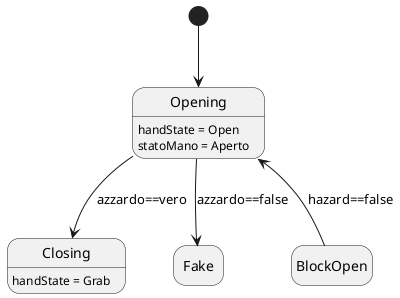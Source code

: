 @startuml
hide empty description

state Opening : handState = Open
state Opening : statoMano = Aperto
state Closing : handState = Grab

[*] -down-> Opening

Opening -down-> Closing : azzardo==vero
Opening -down-> Fake : azzardo==false

BlockOpen -up-> Opening : hazard==false

@enduml
